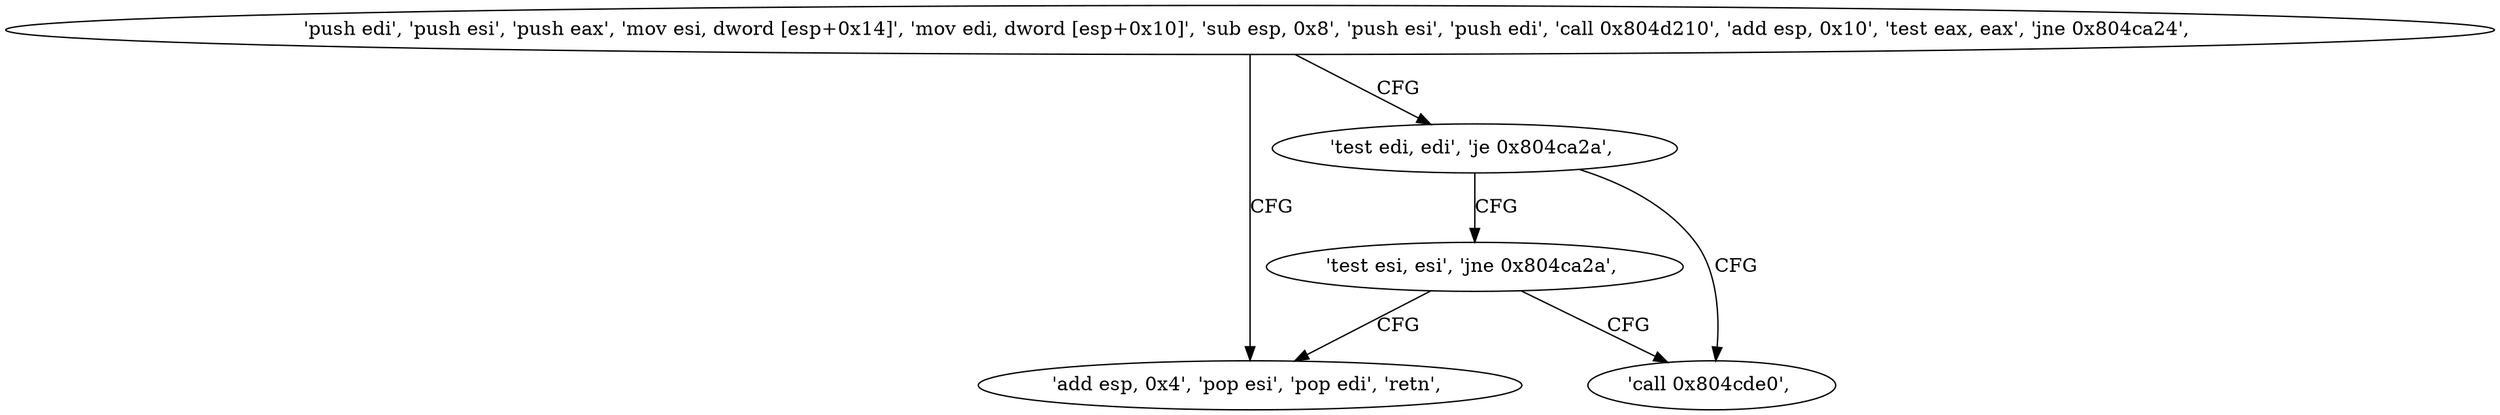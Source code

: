 digraph "func" {
"134531584" [label = "'push edi', 'push esi', 'push eax', 'mov esi, dword [esp+0x14]', 'mov edi, dword [esp+0x10]', 'sub esp, 0x8', 'push esi', 'push edi', 'call 0x804d210', 'add esp, 0x10', 'test eax, eax', 'jne 0x804ca24', " ]
"134531620" [label = "'add esp, 0x4', 'pop esi', 'pop edi', 'retn', " ]
"134531612" [label = "'test edi, edi', 'je 0x804ca2a', " ]
"134531626" [label = "'call 0x804cde0', " ]
"134531616" [label = "'test esi, esi', 'jne 0x804ca2a', " ]
"134531584" -> "134531620" [ label = "CFG" ]
"134531584" -> "134531612" [ label = "CFG" ]
"134531612" -> "134531626" [ label = "CFG" ]
"134531612" -> "134531616" [ label = "CFG" ]
"134531616" -> "134531626" [ label = "CFG" ]
"134531616" -> "134531620" [ label = "CFG" ]
}
